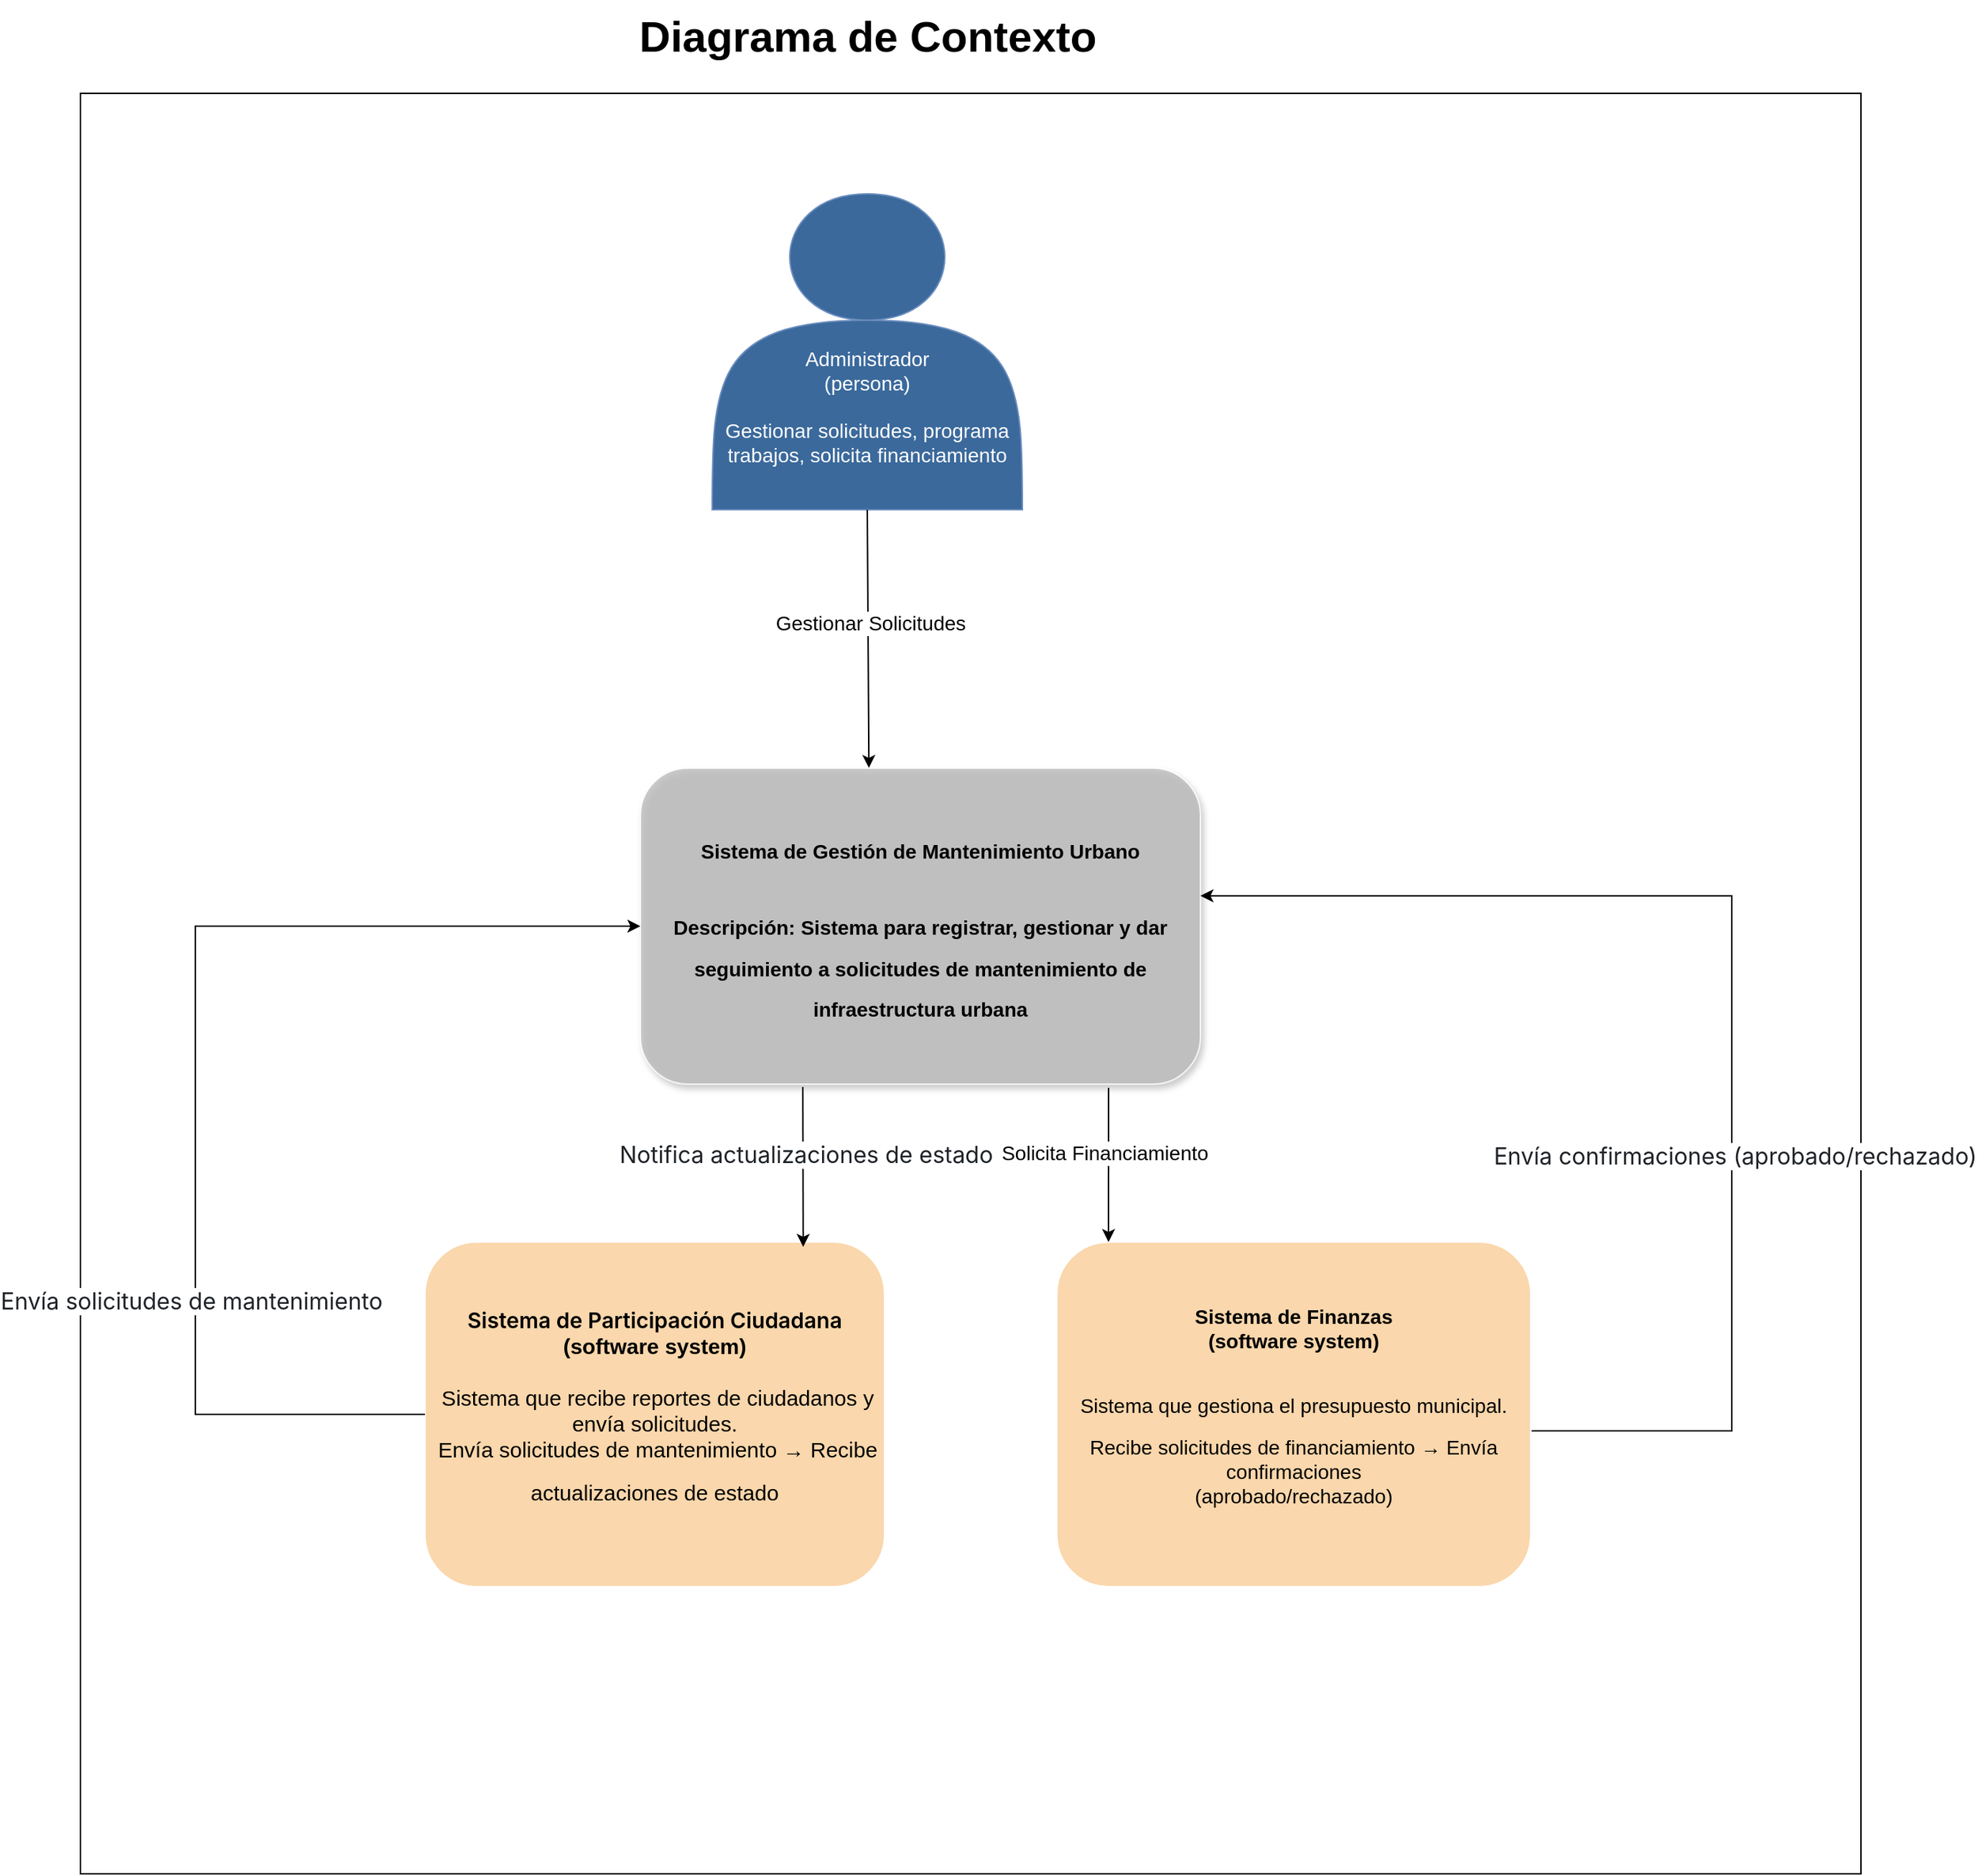 <mxfile version="28.2.1">
  <diagram name="Página-1" id="9wilKiSANVnzECLPmgjO">
    <mxGraphModel dx="1723" dy="950" grid="1" gridSize="10" guides="1" tooltips="1" connect="1" arrows="1" fold="1" page="1" pageScale="1" pageWidth="827" pageHeight="1169" math="0" shadow="0">
      <root>
        <mxCell id="0" />
        <mxCell id="1" parent="0" />
        <mxCell id="NI3BNErvRWoYPgV2M6HP-31" value="" style="whiteSpace=wrap;html=1;aspect=fixed;" parent="1" vertex="1">
          <mxGeometry x="190" y="90" width="1240" height="1240" as="geometry" />
        </mxCell>
        <mxCell id="NI3BNErvRWoYPgV2M6HP-2" value="&lt;div&gt;&lt;br&gt;&lt;/div&gt;&lt;div&gt;&lt;br&gt;&lt;/div&gt;&lt;div&gt;&lt;br&gt;&lt;/div&gt;&lt;div&gt;&lt;br&gt;&lt;/div&gt;&lt;div&gt;&lt;br&gt;&lt;/div&gt;&lt;div&gt;&lt;font style=&quot;font-size: 14px;&quot;&gt;&lt;br&gt;&lt;/font&gt;&lt;/div&gt;&lt;font style=&quot;font-size: 14px;&quot;&gt;Administrador&lt;br&gt;&lt;/font&gt;&lt;div&gt;&lt;font style=&quot;font-size: 14px;&quot;&gt;(persona)&lt;/font&gt;&lt;/div&gt;&lt;div&gt;&lt;font style=&quot;font-size: 14px;&quot;&gt;&lt;br&gt;&lt;/font&gt;&lt;/div&gt;&lt;div&gt;&lt;span style=&quot;background-color: transparent; color: light-dark(rgb(255, 255, 255), rgb(237, 237, 237));&quot;&gt;&lt;font style=&quot;font-size: 14px;&quot;&gt;Gestionar solicitudes, programa trabajos, solicita financiamiento&lt;/font&gt;&lt;/span&gt;&lt;/div&gt;" style="shape=actor;whiteSpace=wrap;html=1;fillColor=light-dark(#3b699b, #ededed);strokeColor=#6C8EBF;fontColor=light-dark(#FFFFFF,#EDEDED);fontSize=10;" parent="1" vertex="1">
          <mxGeometry x="630" y="160" width="216" height="220" as="geometry" />
        </mxCell>
        <mxCell id="NI3BNErvRWoYPgV2M6HP-4" value="&lt;h1&gt;&lt;p class=&quot;MsoNormal&quot;&gt;&lt;font style=&quot;font-size: 14px;&quot;&gt;&lt;b style=&quot;&quot;&gt;Sistema de Gestión de Mantenimiento Urbano&lt;/b&gt;&lt;/font&gt;&lt;/p&gt;&lt;p class=&quot;MsoNormal&quot;&gt;&lt;font style=&quot;font-size: 14px;&quot;&gt;Descripción: Sistema para registrar, gestionar y dar&lt;br&gt;seguimiento a solicitudes de mantenimiento de infraestructura urbana&lt;/font&gt;&lt;/p&gt;&lt;/h1&gt;" style="rounded=1;whiteSpace=wrap;html=1;gradientColor=none;shadow=1;glass=0;strokeColor=light-dark(#ffffff, #ededed);gradientDirection=north;align=center;fillColor=light-dark(#bdbcbc, #ededed);opacity=80;" parent="1" vertex="1">
          <mxGeometry x="580" y="560" width="390" height="220" as="geometry" />
        </mxCell>
        <mxCell id="NI3BNErvRWoYPgV2M6HP-5" value="&lt;font style=&quot;font-size: 15px; color: rgb(0, 0, 0);&quot;&gt;&lt;span style=&quot;box-sizing: border-box; font-weight: 600; font-family: -apple-system, BlinkMacSystemFont, &amp;quot;Segoe UI&amp;quot;, &amp;quot;Noto Sans&amp;quot;, Helvetica, Arial, sans-serif, &amp;quot;Apple Color Emoji&amp;quot;, &amp;quot;Segoe UI Emoji&amp;quot;; text-align: left;&quot;&gt;&lt;font style=&quot;&quot;&gt;Sistema de Participación Ciudadana&lt;/font&gt;&lt;/span&gt;&lt;br&gt;&lt;/font&gt;&lt;div&gt;&lt;b&gt;&lt;font style=&quot;font-size: 15px; color: rgb(0, 0, 0);&quot;&gt;(software system)&lt;/font&gt;&lt;/b&gt;&lt;/div&gt;&lt;div&gt;&lt;b&gt;&lt;font style=&quot;font-size: 15px;&quot;&gt;&lt;br&gt;&lt;/font&gt;&lt;/b&gt;&lt;/div&gt;&lt;div&gt;&lt;span style=&quot;background-color: transparent; color: light-dark(rgb(0, 0, 0), rgb(255, 255, 255));&quot;&gt;&lt;font style=&quot;font-size: 15px;&quot;&gt;&amp;nbsp;Sistema que recibe reportes de ciudadanos y&lt;br&gt;envía solicitudes.&lt;/font&gt;&lt;/span&gt;&lt;/div&gt;&lt;div&gt;&lt;span style=&quot;font-size: 15px; background-color: transparent; color: light-dark(rgb(0, 0, 0), rgb(255, 255, 255));&quot;&gt;&amp;nbsp;Envía solicitudes de mantenimiento → Recibe&lt;/span&gt;&lt;/div&gt;&lt;div&gt;&lt;p class=&quot;MsoNormal&quot;&gt;&lt;font style=&quot;font-size: 15px;&quot;&gt;actualizaciones de estado&lt;/font&gt;&lt;/p&gt;&lt;/div&gt;" style="rounded=1;whiteSpace=wrap;html=1;strokeColor=light-dark(#ffffff, #c98531);fillColor=#fad7ac;" parent="1" vertex="1">
          <mxGeometry x="430" y="890" width="320" height="240" as="geometry" />
        </mxCell>
        <mxCell id="NI3BNErvRWoYPgV2M6HP-7" value="&lt;b&gt;&lt;font style=&quot;font-size: 14px;&quot;&gt;Sistema de Finanzas&lt;/font&gt;&lt;/b&gt;&lt;div&gt;&lt;b&gt;&lt;font style=&quot;font-size: 14px;&quot;&gt;(software system)&lt;/font&gt;&lt;/b&gt;&lt;/div&gt;&lt;div&gt;&lt;font style=&quot;font-size: 14px;&quot;&gt;&lt;br&gt;&lt;/font&gt;&lt;/div&gt;&lt;div&gt;&lt;p class=&quot;MsoNormal&quot;&gt;&lt;font style=&quot;font-size: 14px;&quot;&gt;Sistema que gestiona el presupuesto municipal.&lt;/font&gt;&lt;/p&gt;&lt;p class=&quot;MsoNormal&quot;&gt;&lt;font style=&quot;font-size: 14px;&quot;&gt;Recibe solicitudes de financiamiento → Envía confirmaciones&lt;br&gt;(aprobado/rechazado)&lt;/font&gt;&lt;/p&gt;&lt;/div&gt;" style="rounded=1;whiteSpace=wrap;html=1;fillColor=#fad7ac;strokeColor=light-dark(#ffffff, #c98531);" parent="1" vertex="1">
          <mxGeometry x="870" y="890" width="330" height="240" as="geometry" />
        </mxCell>
        <mxCell id="NI3BNErvRWoYPgV2M6HP-10" value="" style="endArrow=classic;html=1;rounded=0;exitX=0.5;exitY=1;exitDx=0;exitDy=0;entryX=0.408;entryY=-0.001;entryDx=0;entryDy=0;entryPerimeter=0;" parent="1" source="NI3BNErvRWoYPgV2M6HP-2" target="NI3BNErvRWoYPgV2M6HP-4" edge="1">
          <mxGeometry width="50" height="50" relative="1" as="geometry">
            <mxPoint x="810" y="540" as="sourcePoint" />
            <mxPoint x="860" y="490" as="targetPoint" />
          </mxGeometry>
        </mxCell>
        <mxCell id="NI3BNErvRWoYPgV2M6HP-11" value="&lt;font style=&quot;font-size: 14px;&quot;&gt;Gestionar Solicitudes&lt;/font&gt;" style="edgeLabel;html=1;align=center;verticalAlign=middle;resizable=0;points=[];" parent="NI3BNErvRWoYPgV2M6HP-10" connectable="0" vertex="1">
          <mxGeometry x="-0.058" y="1" relative="1" as="geometry">
            <mxPoint y="-6" as="offset" />
          </mxGeometry>
        </mxCell>
        <mxCell id="NI3BNErvRWoYPgV2M6HP-13" value="" style="endArrow=classic;html=1;rounded=0;exitX=0.29;exitY=1.009;exitDx=0;exitDy=0;exitPerimeter=0;entryX=0.823;entryY=0.014;entryDx=0;entryDy=0;entryPerimeter=0;" parent="1" source="NI3BNErvRWoYPgV2M6HP-4" target="NI3BNErvRWoYPgV2M6HP-5" edge="1">
          <mxGeometry width="50" height="50" relative="1" as="geometry">
            <mxPoint x="560" y="830" as="sourcePoint" />
            <mxPoint x="693" y="890" as="targetPoint" />
          </mxGeometry>
        </mxCell>
        <mxCell id="NI3BNErvRWoYPgV2M6HP-14" value="&lt;span style=&quot;color: rgb(31, 35, 40); font-family: -apple-system, BlinkMacSystemFont, &amp;quot;Segoe UI&amp;quot;, &amp;quot;Noto Sans&amp;quot;, Helvetica, Arial, sans-serif, &amp;quot;Apple Color Emoji&amp;quot;, &amp;quot;Segoe UI Emoji&amp;quot;; font-size: 16px; text-align: left; text-wrap-mode: wrap;&quot;&gt;Notifica actualizaciones de estado&lt;/span&gt;" style="edgeLabel;html=1;align=center;verticalAlign=middle;resizable=0;points=[];" parent="NI3BNErvRWoYPgV2M6HP-13" connectable="0" vertex="1">
          <mxGeometry x="-0.163" y="2" relative="1" as="geometry">
            <mxPoint as="offset" />
          </mxGeometry>
        </mxCell>
        <mxCell id="NI3BNErvRWoYPgV2M6HP-17" value="" style="endArrow=classic;html=1;rounded=0;exitX=0.836;exitY=1.012;exitDx=0;exitDy=0;exitPerimeter=0;" parent="1" source="NI3BNErvRWoYPgV2M6HP-4" edge="1">
          <mxGeometry width="50" height="50" relative="1" as="geometry">
            <mxPoint x="1090" y="790" as="sourcePoint" />
            <mxPoint x="906" y="890" as="targetPoint" />
          </mxGeometry>
        </mxCell>
        <mxCell id="NI3BNErvRWoYPgV2M6HP-18" value="&lt;font style=&quot;font-size: 14px;&quot;&gt;Solicita Financiamiento&amp;nbsp;&lt;/font&gt;" style="edgeLabel;html=1;align=center;verticalAlign=middle;resizable=0;points=[];" parent="NI3BNErvRWoYPgV2M6HP-17" connectable="0" vertex="1">
          <mxGeometry x="-0.16" y="-1" relative="1" as="geometry">
            <mxPoint as="offset" />
          </mxGeometry>
        </mxCell>
        <mxCell id="NI3BNErvRWoYPgV2M6HP-25" value="" style="endArrow=classic;html=1;rounded=0;edgeStyle=orthogonalEdgeStyle;exitX=0;exitY=0.5;exitDx=0;exitDy=0;entryX=0;entryY=0.5;entryDx=0;entryDy=0;" parent="1" source="NI3BNErvRWoYPgV2M6HP-5" target="NI3BNErvRWoYPgV2M6HP-4" edge="1">
          <mxGeometry width="50" height="50" relative="1" as="geometry">
            <mxPoint x="430" y="810" as="sourcePoint" />
            <mxPoint x="480" y="760" as="targetPoint" />
            <Array as="points">
              <mxPoint x="270" y="1010" />
              <mxPoint x="270" y="670" />
            </Array>
          </mxGeometry>
        </mxCell>
        <mxCell id="NI3BNErvRWoYPgV2M6HP-26" value="&lt;span style=&quot;color: rgb(31, 35, 40); font-family: -apple-system, BlinkMacSystemFont, &amp;quot;Segoe UI&amp;quot;, &amp;quot;Noto Sans&amp;quot;, Helvetica, Arial, sans-serif, &amp;quot;Apple Color Emoji&amp;quot;, &amp;quot;Segoe UI Emoji&amp;quot;; font-size: 16px; text-align: left; text-wrap-mode: wrap;&quot;&gt;Envía solicitudes de mantenimiento&lt;/span&gt;" style="edgeLabel;html=1;align=center;verticalAlign=middle;resizable=0;points=[];" parent="NI3BNErvRWoYPgV2M6HP-25" connectable="0" vertex="1">
          <mxGeometry x="-0.409" y="3" relative="1" as="geometry">
            <mxPoint as="offset" />
          </mxGeometry>
        </mxCell>
        <mxCell id="NI3BNErvRWoYPgV2M6HP-27" value="" style="endArrow=classic;html=1;rounded=0;exitX=1.002;exitY=0.548;exitDx=0;exitDy=0;exitPerimeter=0;edgeStyle=orthogonalEdgeStyle;entryX=1;entryY=0.404;entryDx=0;entryDy=0;entryPerimeter=0;" parent="1" source="NI3BNErvRWoYPgV2M6HP-7" target="NI3BNErvRWoYPgV2M6HP-4" edge="1">
          <mxGeometry width="50" height="50" relative="1" as="geometry">
            <mxPoint x="1230" y="1010" as="sourcePoint" />
            <mxPoint x="1350" y="720" as="targetPoint" />
            <Array as="points">
              <mxPoint x="1340" y="1022" />
              <mxPoint x="1340" y="649" />
            </Array>
          </mxGeometry>
        </mxCell>
        <mxCell id="NI3BNErvRWoYPgV2M6HP-28" value="&lt;span style=&quot;color: rgb(31, 35, 40); font-family: -apple-system, BlinkMacSystemFont, &amp;quot;Segoe UI&amp;quot;, &amp;quot;Noto Sans&amp;quot;, Helvetica, Arial, sans-serif, &amp;quot;Apple Color Emoji&amp;quot;, &amp;quot;Segoe UI Emoji&amp;quot;; font-size: 16px; text-align: left; text-wrap-mode: wrap;&quot;&gt;Envía confirmaciones (aprobado/rechazado)&lt;/span&gt;" style="edgeLabel;html=1;align=center;verticalAlign=middle;resizable=0;points=[];" parent="NI3BNErvRWoYPgV2M6HP-27" connectable="0" vertex="1">
          <mxGeometry x="-0.246" y="-2" relative="1" as="geometry">
            <mxPoint y="1" as="offset" />
          </mxGeometry>
        </mxCell>
        <mxCell id="6tLl1Tci4UQyVOEjfEXs-1" value="&lt;font&gt;Diagrama de Contexto&lt;/font&gt;" style="text;html=1;align=center;verticalAlign=middle;resizable=0;points=[];autosize=1;strokeColor=none;fillColor=none;fontSize=30;fontStyle=1" vertex="1" parent="1">
          <mxGeometry x="578" y="25" width="320" height="50" as="geometry" />
        </mxCell>
      </root>
    </mxGraphModel>
  </diagram>
</mxfile>
